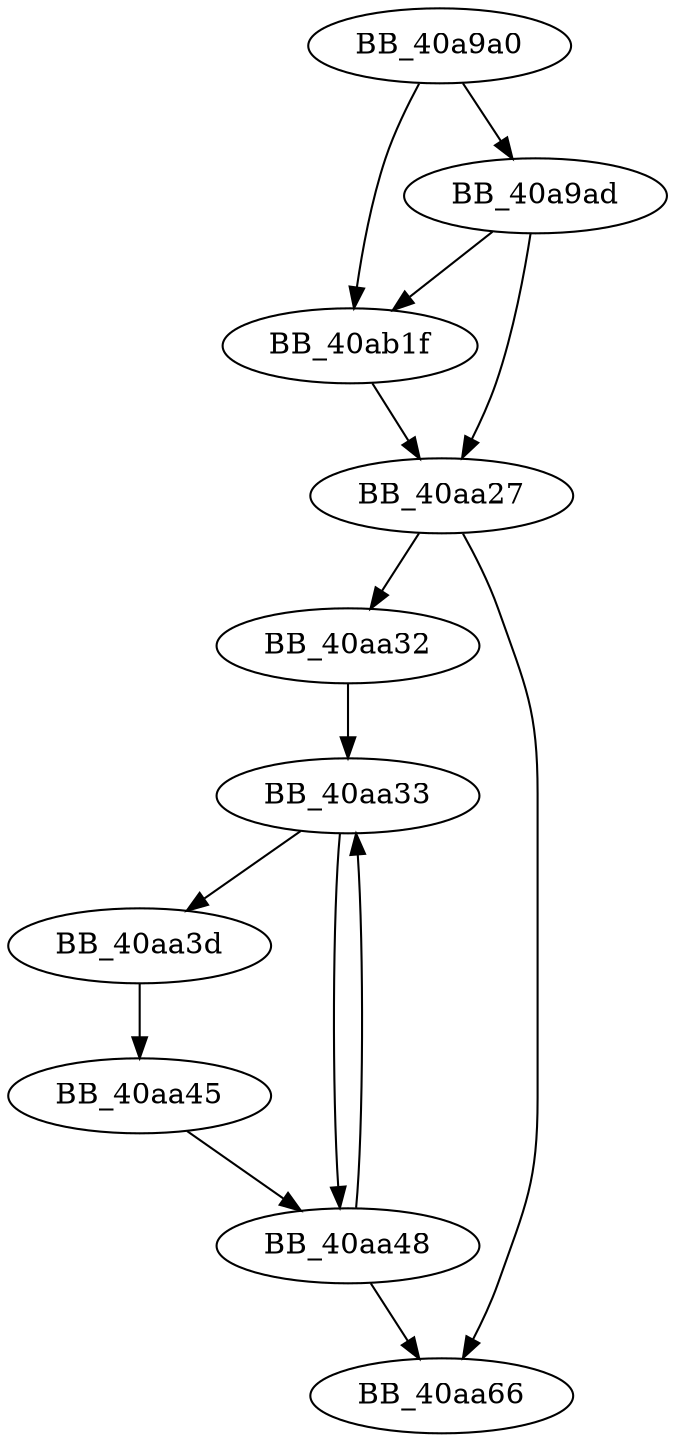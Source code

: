 DiGraph sub_40A9A0{
BB_40a9a0->BB_40a9ad
BB_40a9a0->BB_40ab1f
BB_40a9ad->BB_40aa27
BB_40a9ad->BB_40ab1f
BB_40aa27->BB_40aa32
BB_40aa27->BB_40aa66
BB_40aa32->BB_40aa33
BB_40aa33->BB_40aa3d
BB_40aa33->BB_40aa48
BB_40aa3d->BB_40aa45
BB_40aa45->BB_40aa48
BB_40aa48->BB_40aa33
BB_40aa48->BB_40aa66
BB_40ab1f->BB_40aa27
}
